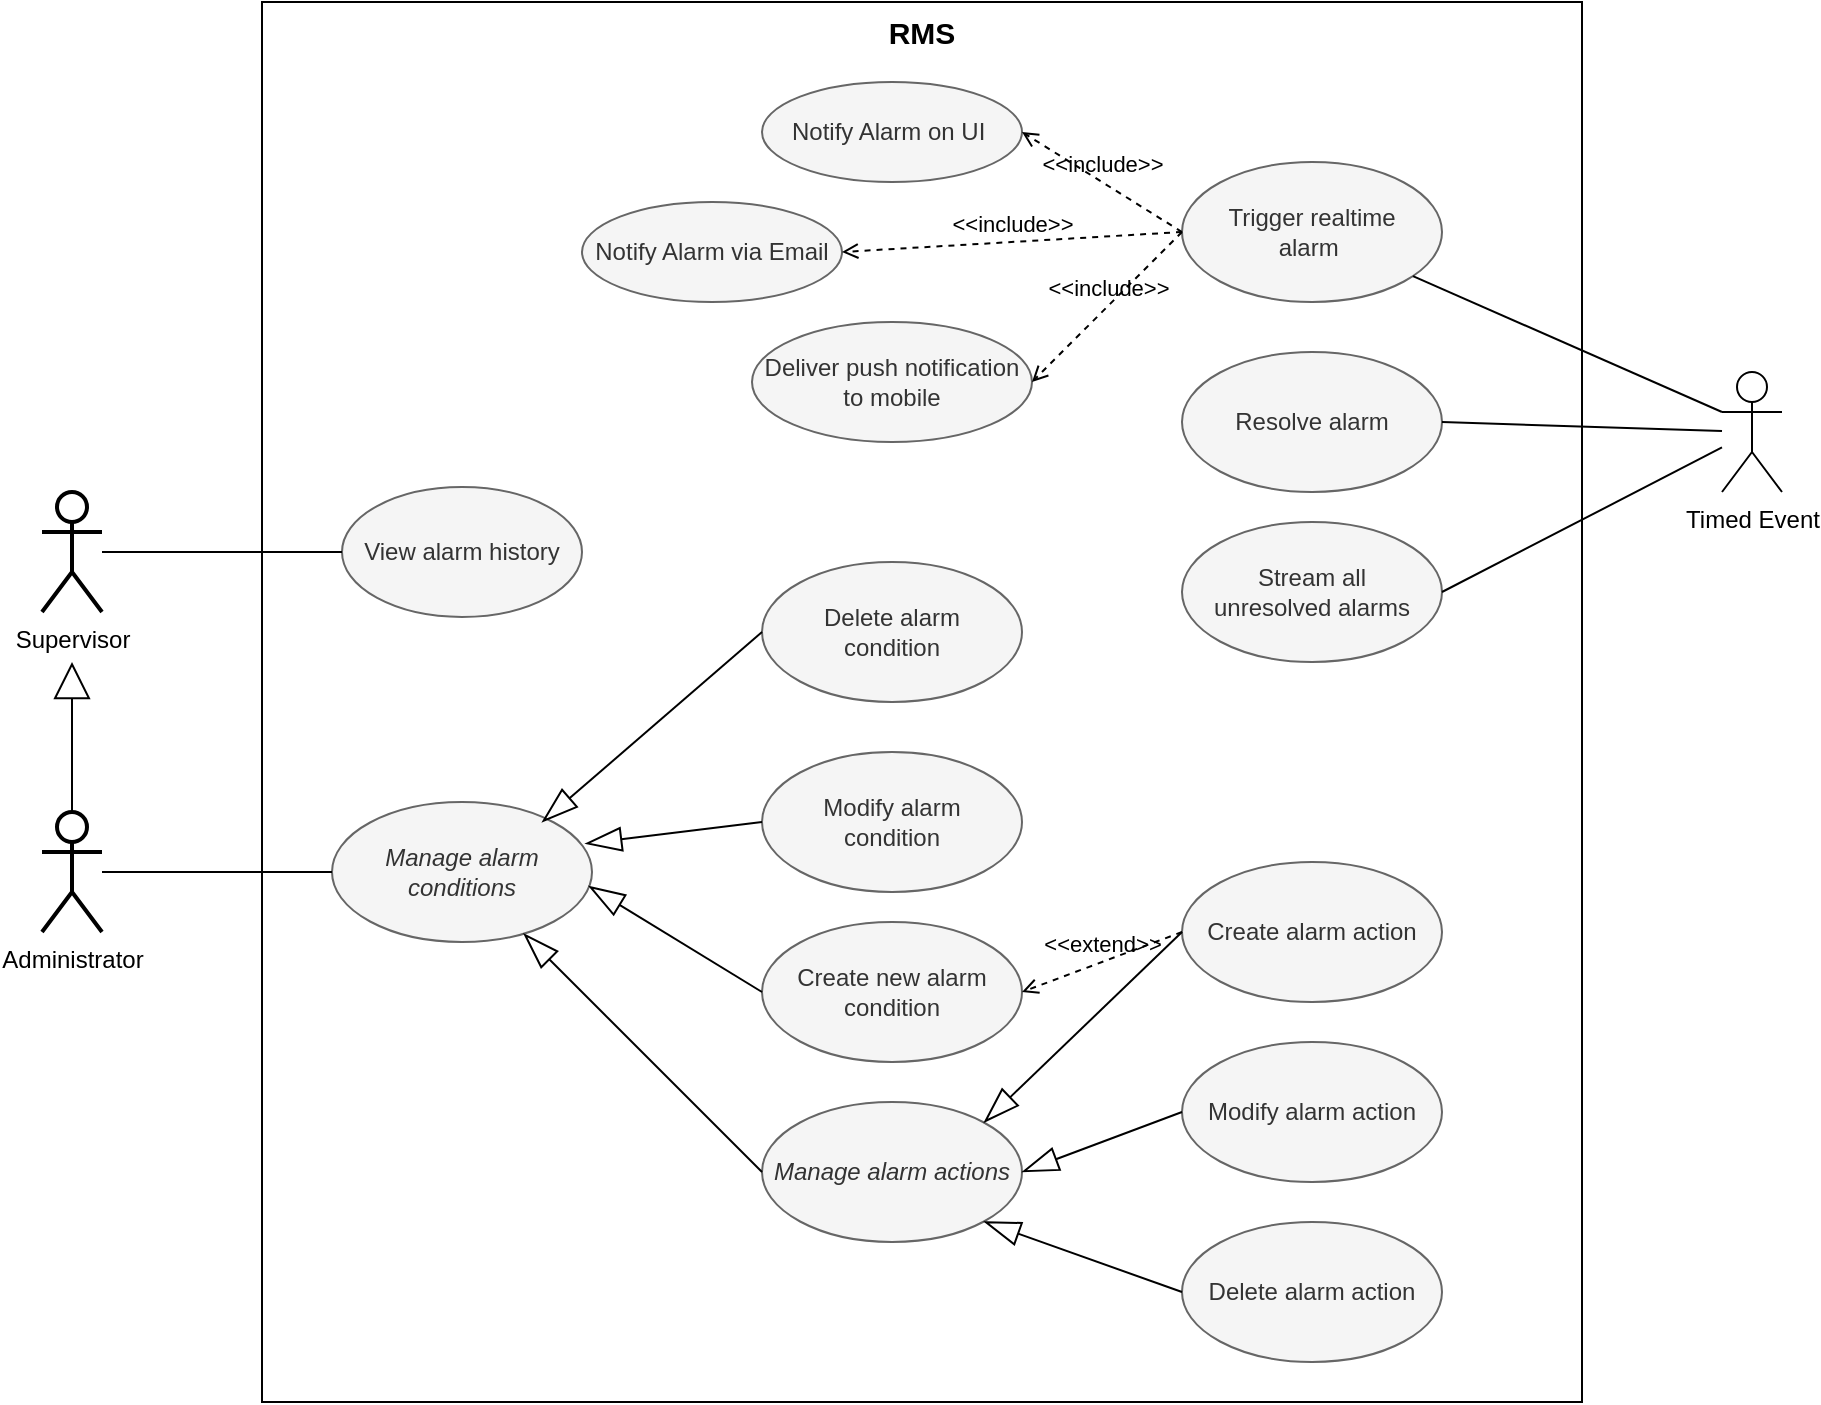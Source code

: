 <mxfile version="24.0.4" type="device">
  <diagram name="Page-1" id="q7bWOxxrzYGh3gGL6_S_">
    <mxGraphModel dx="2924" dy="2304" grid="1" gridSize="10" guides="1" tooltips="1" connect="1" arrows="1" fold="1" page="1" pageScale="1" pageWidth="850" pageHeight="1100" math="0" shadow="0">
      <root>
        <mxCell id="0" />
        <mxCell id="1" parent="0" />
        <mxCell id="vdx9aR_LZm65uiy0afiX-14" value="&lt;b&gt;&lt;font style=&quot;font-size: 15px;&quot;&gt;RMS&lt;/font&gt;&lt;/b&gt;" style="rounded=0;whiteSpace=wrap;html=1;horizontal=1;verticalAlign=top;" parent="1" vertex="1">
          <mxGeometry x="120" y="-680" width="660" height="700" as="geometry" />
        </mxCell>
        <mxCell id="vdx9aR_LZm65uiy0afiX-1" value="View alarm history" style="ellipse;whiteSpace=wrap;html=1;fillColor=#f5f5f5;fontColor=#333333;strokeColor=#666666;" parent="1" vertex="1">
          <mxGeometry x="160" y="-437.5" width="120" height="65" as="geometry" />
        </mxCell>
        <mxCell id="vdx9aR_LZm65uiy0afiX-3" value="Notify Alarm on UI&amp;nbsp;" style="ellipse;whiteSpace=wrap;html=1;fillColor=#f5f5f5;fontColor=#333333;strokeColor=#666666;" parent="1" vertex="1">
          <mxGeometry x="370" y="-640" width="130" height="50" as="geometry" />
        </mxCell>
        <mxCell id="vdx9aR_LZm65uiy0afiX-4" value="Manage alarm&lt;br&gt;conditions" style="ellipse;whiteSpace=wrap;html=1;fillColor=#f5f5f5;fontColor=#333333;strokeColor=#666666;fontStyle=2" parent="1" vertex="1">
          <mxGeometry x="155" y="-280" width="130" height="70" as="geometry" />
        </mxCell>
        <mxCell id="vdx9aR_LZm65uiy0afiX-6" value="Trigger realtime &lt;br&gt;alarm&amp;nbsp;" style="ellipse;whiteSpace=wrap;html=1;fillColor=#f5f5f5;fontColor=#333333;strokeColor=#666666;" parent="1" vertex="1">
          <mxGeometry x="580" y="-600" width="130" height="70" as="geometry" />
        </mxCell>
        <mxCell id="vdx9aR_LZm65uiy0afiX-7" value="Delete alarm action" style="ellipse;whiteSpace=wrap;html=1;fillColor=#f5f5f5;fontColor=#333333;strokeColor=#666666;" parent="1" vertex="1">
          <mxGeometry x="580" y="-70" width="130" height="70" as="geometry" />
        </mxCell>
        <mxCell id="vdx9aR_LZm65uiy0afiX-8" value="Modify alarm action" style="ellipse;whiteSpace=wrap;html=1;fillColor=#f5f5f5;fontColor=#333333;strokeColor=#666666;" parent="1" vertex="1">
          <mxGeometry x="580" y="-160" width="130" height="70" as="geometry" />
        </mxCell>
        <mxCell id="vdx9aR_LZm65uiy0afiX-9" value="Create alarm action" style="ellipse;whiteSpace=wrap;html=1;fillColor=#f5f5f5;fontColor=#333333;strokeColor=#666666;" parent="1" vertex="1">
          <mxGeometry x="580" y="-250" width="130" height="70" as="geometry" />
        </mxCell>
        <mxCell id="vdx9aR_LZm65uiy0afiX-10" value="Delete alarm &lt;br&gt;condition" style="ellipse;whiteSpace=wrap;html=1;fillColor=#f5f5f5;fontColor=#333333;strokeColor=#666666;" parent="1" vertex="1">
          <mxGeometry x="370" y="-400" width="130" height="70" as="geometry" />
        </mxCell>
        <mxCell id="vdx9aR_LZm65uiy0afiX-11" value="Manage alarm actions" style="ellipse;whiteSpace=wrap;html=1;fillColor=#f5f5f5;fontColor=#333333;strokeColor=#666666;fontStyle=2" parent="1" vertex="1">
          <mxGeometry x="370" y="-130" width="130" height="70" as="geometry" />
        </mxCell>
        <mxCell id="vdx9aR_LZm65uiy0afiX-12" value="Modify alarm &lt;br&gt;condition" style="ellipse;whiteSpace=wrap;html=1;fillColor=#f5f5f5;fontColor=#333333;strokeColor=#666666;" parent="1" vertex="1">
          <mxGeometry x="370" y="-305" width="130" height="70" as="geometry" />
        </mxCell>
        <mxCell id="vdx9aR_LZm65uiy0afiX-13" value="Create new alarm condition" style="ellipse;whiteSpace=wrap;html=1;fillColor=#f5f5f5;fontColor=#333333;strokeColor=#666666;" parent="1" vertex="1">
          <mxGeometry x="370" y="-220" width="130" height="70" as="geometry" />
        </mxCell>
        <mxCell id="vdx9aR_LZm65uiy0afiX-17" value="Supervisor" style="shape=umlActor;verticalLabelPosition=bottom;verticalAlign=top;html=1;outlineConnect=0;strokeWidth=2;" parent="1" vertex="1">
          <mxGeometry x="10" y="-435" width="30" height="60" as="geometry" />
        </mxCell>
        <mxCell id="vdx9aR_LZm65uiy0afiX-18" value="Administrator" style="shape=umlActor;verticalLabelPosition=bottom;verticalAlign=top;html=1;outlineConnect=0;strokeWidth=2;" parent="1" vertex="1">
          <mxGeometry x="10" y="-275" width="30" height="60" as="geometry" />
        </mxCell>
        <mxCell id="vdx9aR_LZm65uiy0afiX-24" value="" style="endArrow=none;html=1;rounded=0;entryX=0;entryY=0.5;entryDx=0;entryDy=0;" parent="1" source="vdx9aR_LZm65uiy0afiX-17" target="vdx9aR_LZm65uiy0afiX-1" edge="1">
          <mxGeometry width="50" height="50" relative="1" as="geometry">
            <mxPoint x="230" y="-260" as="sourcePoint" />
            <mxPoint x="280" y="-310" as="targetPoint" />
          </mxGeometry>
        </mxCell>
        <mxCell id="vdx9aR_LZm65uiy0afiX-28" value="" style="endArrow=none;html=1;rounded=0;entryX=0;entryY=0.5;entryDx=0;entryDy=0;" parent="1" source="vdx9aR_LZm65uiy0afiX-18" target="vdx9aR_LZm65uiy0afiX-4" edge="1">
          <mxGeometry width="50" height="50" relative="1" as="geometry">
            <mxPoint x="210" y="-180" as="sourcePoint" />
            <mxPoint x="260" y="-230" as="targetPoint" />
          </mxGeometry>
        </mxCell>
        <mxCell id="vdx9aR_LZm65uiy0afiX-29" value="" style="endArrow=block;endSize=16;endFill=0;html=1;rounded=0;" parent="1" source="vdx9aR_LZm65uiy0afiX-18" edge="1">
          <mxGeometry width="160" relative="1" as="geometry">
            <mxPoint x="160" y="-210" as="sourcePoint" />
            <mxPoint x="25" y="-350" as="targetPoint" />
          </mxGeometry>
        </mxCell>
        <mxCell id="vdx9aR_LZm65uiy0afiX-31" value="" style="endArrow=blockThin;endSize=16;endFill=0;html=1;rounded=0;exitX=0;exitY=0.5;exitDx=0;exitDy=0;entryX=0.808;entryY=0.143;entryDx=0;entryDy=0;entryPerimeter=0;" parent="1" source="vdx9aR_LZm65uiy0afiX-10" target="vdx9aR_LZm65uiy0afiX-4" edge="1">
          <mxGeometry width="160" relative="1" as="geometry">
            <mxPoint x="350" y="-338" as="sourcePoint" />
            <mxPoint x="490" y="-370" as="targetPoint" />
          </mxGeometry>
        </mxCell>
        <mxCell id="vdx9aR_LZm65uiy0afiX-33" value="" style="endArrow=blockThin;endSize=16;endFill=0;html=1;rounded=0;exitX=0;exitY=0.5;exitDx=0;exitDy=0;entryX=0.974;entryY=0.298;entryDx=0;entryDy=0;entryPerimeter=0;" parent="1" source="vdx9aR_LZm65uiy0afiX-12" target="vdx9aR_LZm65uiy0afiX-4" edge="1">
          <mxGeometry width="160" relative="1" as="geometry">
            <mxPoint x="365" y="-415" as="sourcePoint" />
            <mxPoint x="250" y="-230" as="targetPoint" />
          </mxGeometry>
        </mxCell>
        <mxCell id="vdx9aR_LZm65uiy0afiX-34" value="" style="endArrow=blockThin;endSize=16;endFill=0;html=1;rounded=0;exitX=0;exitY=0.5;exitDx=0;exitDy=0;entryX=0.987;entryY=0.6;entryDx=0;entryDy=0;entryPerimeter=0;" parent="1" source="vdx9aR_LZm65uiy0afiX-13" target="vdx9aR_LZm65uiy0afiX-4" edge="1">
          <mxGeometry width="160" relative="1" as="geometry">
            <mxPoint x="365" y="-315" as="sourcePoint" />
            <mxPoint x="264" y="-227" as="targetPoint" />
          </mxGeometry>
        </mxCell>
        <mxCell id="vdx9aR_LZm65uiy0afiX-35" value="" style="endArrow=blockThin;endSize=16;endFill=0;html=1;rounded=0;exitX=0;exitY=0.5;exitDx=0;exitDy=0;" parent="1" source="vdx9aR_LZm65uiy0afiX-11" target="vdx9aR_LZm65uiy0afiX-4" edge="1">
          <mxGeometry width="160" relative="1" as="geometry">
            <mxPoint x="375" y="-305" as="sourcePoint" />
            <mxPoint x="274" y="-217" as="targetPoint" />
          </mxGeometry>
        </mxCell>
        <mxCell id="vdx9aR_LZm65uiy0afiX-42" value="Stream all &lt;br&gt;unresolved alarms" style="ellipse;whiteSpace=wrap;html=1;fillColor=#f5f5f5;fontColor=#333333;strokeColor=#666666;" parent="1" vertex="1">
          <mxGeometry x="580" y="-420" width="130" height="70" as="geometry" />
        </mxCell>
        <mxCell id="O6qfYlx07FazeDkOTpJF-3" value="Notify Alarm via Email" style="ellipse;whiteSpace=wrap;html=1;fillColor=#f5f5f5;fontColor=#333333;strokeColor=#666666;" parent="1" vertex="1">
          <mxGeometry x="280" y="-580" width="130" height="50" as="geometry" />
        </mxCell>
        <mxCell id="O6qfYlx07FazeDkOTpJF-5" value="&amp;lt;&amp;lt;include&amp;gt;&amp;gt;" style="html=1;verticalAlign=bottom;labelBackgroundColor=none;endArrow=open;endFill=0;dashed=1;rounded=0;entryX=1;entryY=0.5;entryDx=0;entryDy=0;exitX=0;exitY=0.5;exitDx=0;exitDy=0;" parent="1" source="vdx9aR_LZm65uiy0afiX-6" target="vdx9aR_LZm65uiy0afiX-3" edge="1">
          <mxGeometry width="160" relative="1" as="geometry">
            <mxPoint x="540" y="-570" as="sourcePoint" />
            <mxPoint x="300" y="-240" as="targetPoint" />
          </mxGeometry>
        </mxCell>
        <mxCell id="O6qfYlx07FazeDkOTpJF-6" value="&amp;lt;&amp;lt;include&amp;gt;&amp;gt;" style="html=1;verticalAlign=bottom;labelBackgroundColor=none;endArrow=open;endFill=0;dashed=1;rounded=0;entryX=1;entryY=0.5;entryDx=0;entryDy=0;exitX=0;exitY=0.5;exitDx=0;exitDy=0;" parent="1" source="vdx9aR_LZm65uiy0afiX-6" target="O6qfYlx07FazeDkOTpJF-3" edge="1">
          <mxGeometry width="160" relative="1" as="geometry">
            <mxPoint x="550" y="-540" as="sourcePoint" />
            <mxPoint x="110" y="-275" as="targetPoint" />
          </mxGeometry>
        </mxCell>
        <mxCell id="O6qfYlx07FazeDkOTpJF-9" value="&amp;lt;&amp;lt;extend&amp;gt;&amp;gt;" style="html=1;verticalAlign=bottom;labelBackgroundColor=none;endArrow=open;endFill=0;dashed=1;rounded=0;entryX=1;entryY=0.5;entryDx=0;entryDy=0;exitX=0;exitY=0.5;exitDx=0;exitDy=0;" parent="1" source="vdx9aR_LZm65uiy0afiX-9" target="vdx9aR_LZm65uiy0afiX-13" edge="1">
          <mxGeometry width="160" relative="1" as="geometry">
            <mxPoint x="390" y="-330" as="sourcePoint" />
            <mxPoint x="550" y="-330" as="targetPoint" />
          </mxGeometry>
        </mxCell>
        <mxCell id="O6qfYlx07FazeDkOTpJF-10" value="Resolve alarm" style="ellipse;whiteSpace=wrap;html=1;fillColor=#f5f5f5;fontColor=#333333;strokeColor=#666666;" parent="1" vertex="1">
          <mxGeometry x="580" y="-505" width="130" height="70" as="geometry" />
        </mxCell>
        <mxCell id="O6qfYlx07FazeDkOTpJF-25" style="rounded=0;orthogonalLoop=1;jettySize=auto;html=1;endArrow=none;endFill=0;exitX=0;exitY=0.333;exitDx=0;exitDy=0;exitPerimeter=0;" parent="1" source="ZFUE2Qjql6Ez-cVRXNXz-1" target="vdx9aR_LZm65uiy0afiX-6" edge="1">
          <mxGeometry relative="1" as="geometry">
            <mxPoint x="840" y="-474.151" as="sourcePoint" />
          </mxGeometry>
        </mxCell>
        <mxCell id="O6qfYlx07FazeDkOTpJF-22" value="" style="endArrow=blockThin;endSize=16;endFill=0;html=1;rounded=0;exitX=0;exitY=0.5;exitDx=0;exitDy=0;entryX=1;entryY=0;entryDx=0;entryDy=0;" parent="1" source="vdx9aR_LZm65uiy0afiX-9" target="vdx9aR_LZm65uiy0afiX-11" edge="1">
          <mxGeometry width="160" relative="1" as="geometry">
            <mxPoint x="630" y="-190" as="sourcePoint" />
            <mxPoint x="500" y="-65" as="targetPoint" />
          </mxGeometry>
        </mxCell>
        <mxCell id="O6qfYlx07FazeDkOTpJF-23" value="" style="endArrow=blockThin;endSize=16;endFill=0;html=1;rounded=0;exitX=0;exitY=0.5;exitDx=0;exitDy=0;entryX=1;entryY=0.5;entryDx=0;entryDy=0;" parent="1" source="vdx9aR_LZm65uiy0afiX-8" target="vdx9aR_LZm65uiy0afiX-11" edge="1">
          <mxGeometry width="160" relative="1" as="geometry">
            <mxPoint x="590" y="-245" as="sourcePoint" />
            <mxPoint x="510" y="-85" as="targetPoint" />
          </mxGeometry>
        </mxCell>
        <mxCell id="O6qfYlx07FazeDkOTpJF-24" value="" style="endArrow=blockThin;endSize=16;endFill=0;html=1;rounded=0;exitX=0;exitY=0.5;exitDx=0;exitDy=0;entryX=1;entryY=1;entryDx=0;entryDy=0;" parent="1" source="vdx9aR_LZm65uiy0afiX-7" target="vdx9aR_LZm65uiy0afiX-11" edge="1">
          <mxGeometry width="160" relative="1" as="geometry">
            <mxPoint x="590" y="-145" as="sourcePoint" />
            <mxPoint x="510" y="-85" as="targetPoint" />
          </mxGeometry>
        </mxCell>
        <mxCell id="O6qfYlx07FazeDkOTpJF-26" style="rounded=0;orthogonalLoop=1;jettySize=auto;html=1;endArrow=none;endFill=0;entryX=1;entryY=0.5;entryDx=0;entryDy=0;" parent="1" source="ZFUE2Qjql6Ez-cVRXNXz-1" target="O6qfYlx07FazeDkOTpJF-10" edge="1">
          <mxGeometry relative="1" as="geometry">
            <mxPoint x="840" y="-462.5" as="sourcePoint" />
            <mxPoint x="720" y="-552" as="targetPoint" />
          </mxGeometry>
        </mxCell>
        <mxCell id="O6qfYlx07FazeDkOTpJF-27" style="rounded=0;orthogonalLoop=1;jettySize=auto;html=1;endArrow=none;endFill=0;entryX=1;entryY=0.5;entryDx=0;entryDy=0;" parent="1" source="ZFUE2Qjql6Ez-cVRXNXz-1" target="vdx9aR_LZm65uiy0afiX-42" edge="1">
          <mxGeometry relative="1" as="geometry">
            <mxPoint x="840" y="-450" as="sourcePoint" />
            <mxPoint x="720" y="-460" as="targetPoint" />
          </mxGeometry>
        </mxCell>
        <mxCell id="ZFUE2Qjql6Ez-cVRXNXz-1" value="&lt;span style=&quot;background-color: rgb(255, 255, 255);&quot;&gt;Timed Event&lt;/span&gt;" style="shape=umlActor;verticalLabelPosition=bottom;verticalAlign=top;html=1;outlineConnect=0;" parent="1" vertex="1">
          <mxGeometry x="850" y="-495" width="30" height="60" as="geometry" />
        </mxCell>
        <mxCell id="VBkEbTaw-R5iwXN044Dh-1" value="Deliver push notification to mobile" style="ellipse;whiteSpace=wrap;html=1;fillColor=#f5f5f5;fontColor=#333333;strokeColor=#666666;" vertex="1" parent="1">
          <mxGeometry x="365" y="-520" width="140" height="60" as="geometry" />
        </mxCell>
        <mxCell id="VBkEbTaw-R5iwXN044Dh-3" value="&amp;lt;&amp;lt;include&amp;gt;&amp;gt;" style="html=1;verticalAlign=bottom;labelBackgroundColor=none;endArrow=open;endFill=0;dashed=1;rounded=0;entryX=1;entryY=0.5;entryDx=0;entryDy=0;exitX=0;exitY=0.5;exitDx=0;exitDy=0;" edge="1" parent="1" source="vdx9aR_LZm65uiy0afiX-6" target="VBkEbTaw-R5iwXN044Dh-1">
          <mxGeometry width="160" relative="1" as="geometry">
            <mxPoint x="590" y="-555" as="sourcePoint" />
            <mxPoint x="420" y="-555" as="targetPoint" />
          </mxGeometry>
        </mxCell>
      </root>
    </mxGraphModel>
  </diagram>
</mxfile>
